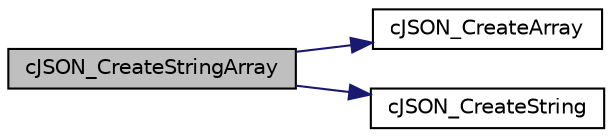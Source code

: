 digraph "cJSON_CreateStringArray"
{
  edge [fontname="Helvetica",fontsize="10",labelfontname="Helvetica",labelfontsize="10"];
  node [fontname="Helvetica",fontsize="10",shape=record];
  rankdir="LR";
  Node1 [label="cJSON_CreateStringArray",height=0.2,width=0.4,color="black", fillcolor="grey75", style="filled", fontcolor="black"];
  Node1 -> Node2 [color="midnightblue",fontsize="10",style="solid"];
  Node2 [label="cJSON_CreateArray",height=0.2,width=0.4,color="black", fillcolor="white", style="filled",URL="$c_j_s_o_n_8cc.html#a29e5808c66c1cf1f3edbf117babe07b3"];
  Node1 -> Node3 [color="midnightblue",fontsize="10",style="solid"];
  Node3 [label="cJSON_CreateString",height=0.2,width=0.4,color="black", fillcolor="white", style="filled",URL="$c_j_s_o_n_8cc.html#a5987bbc1c94d9f602d719a4015ff0e6c"];
}
